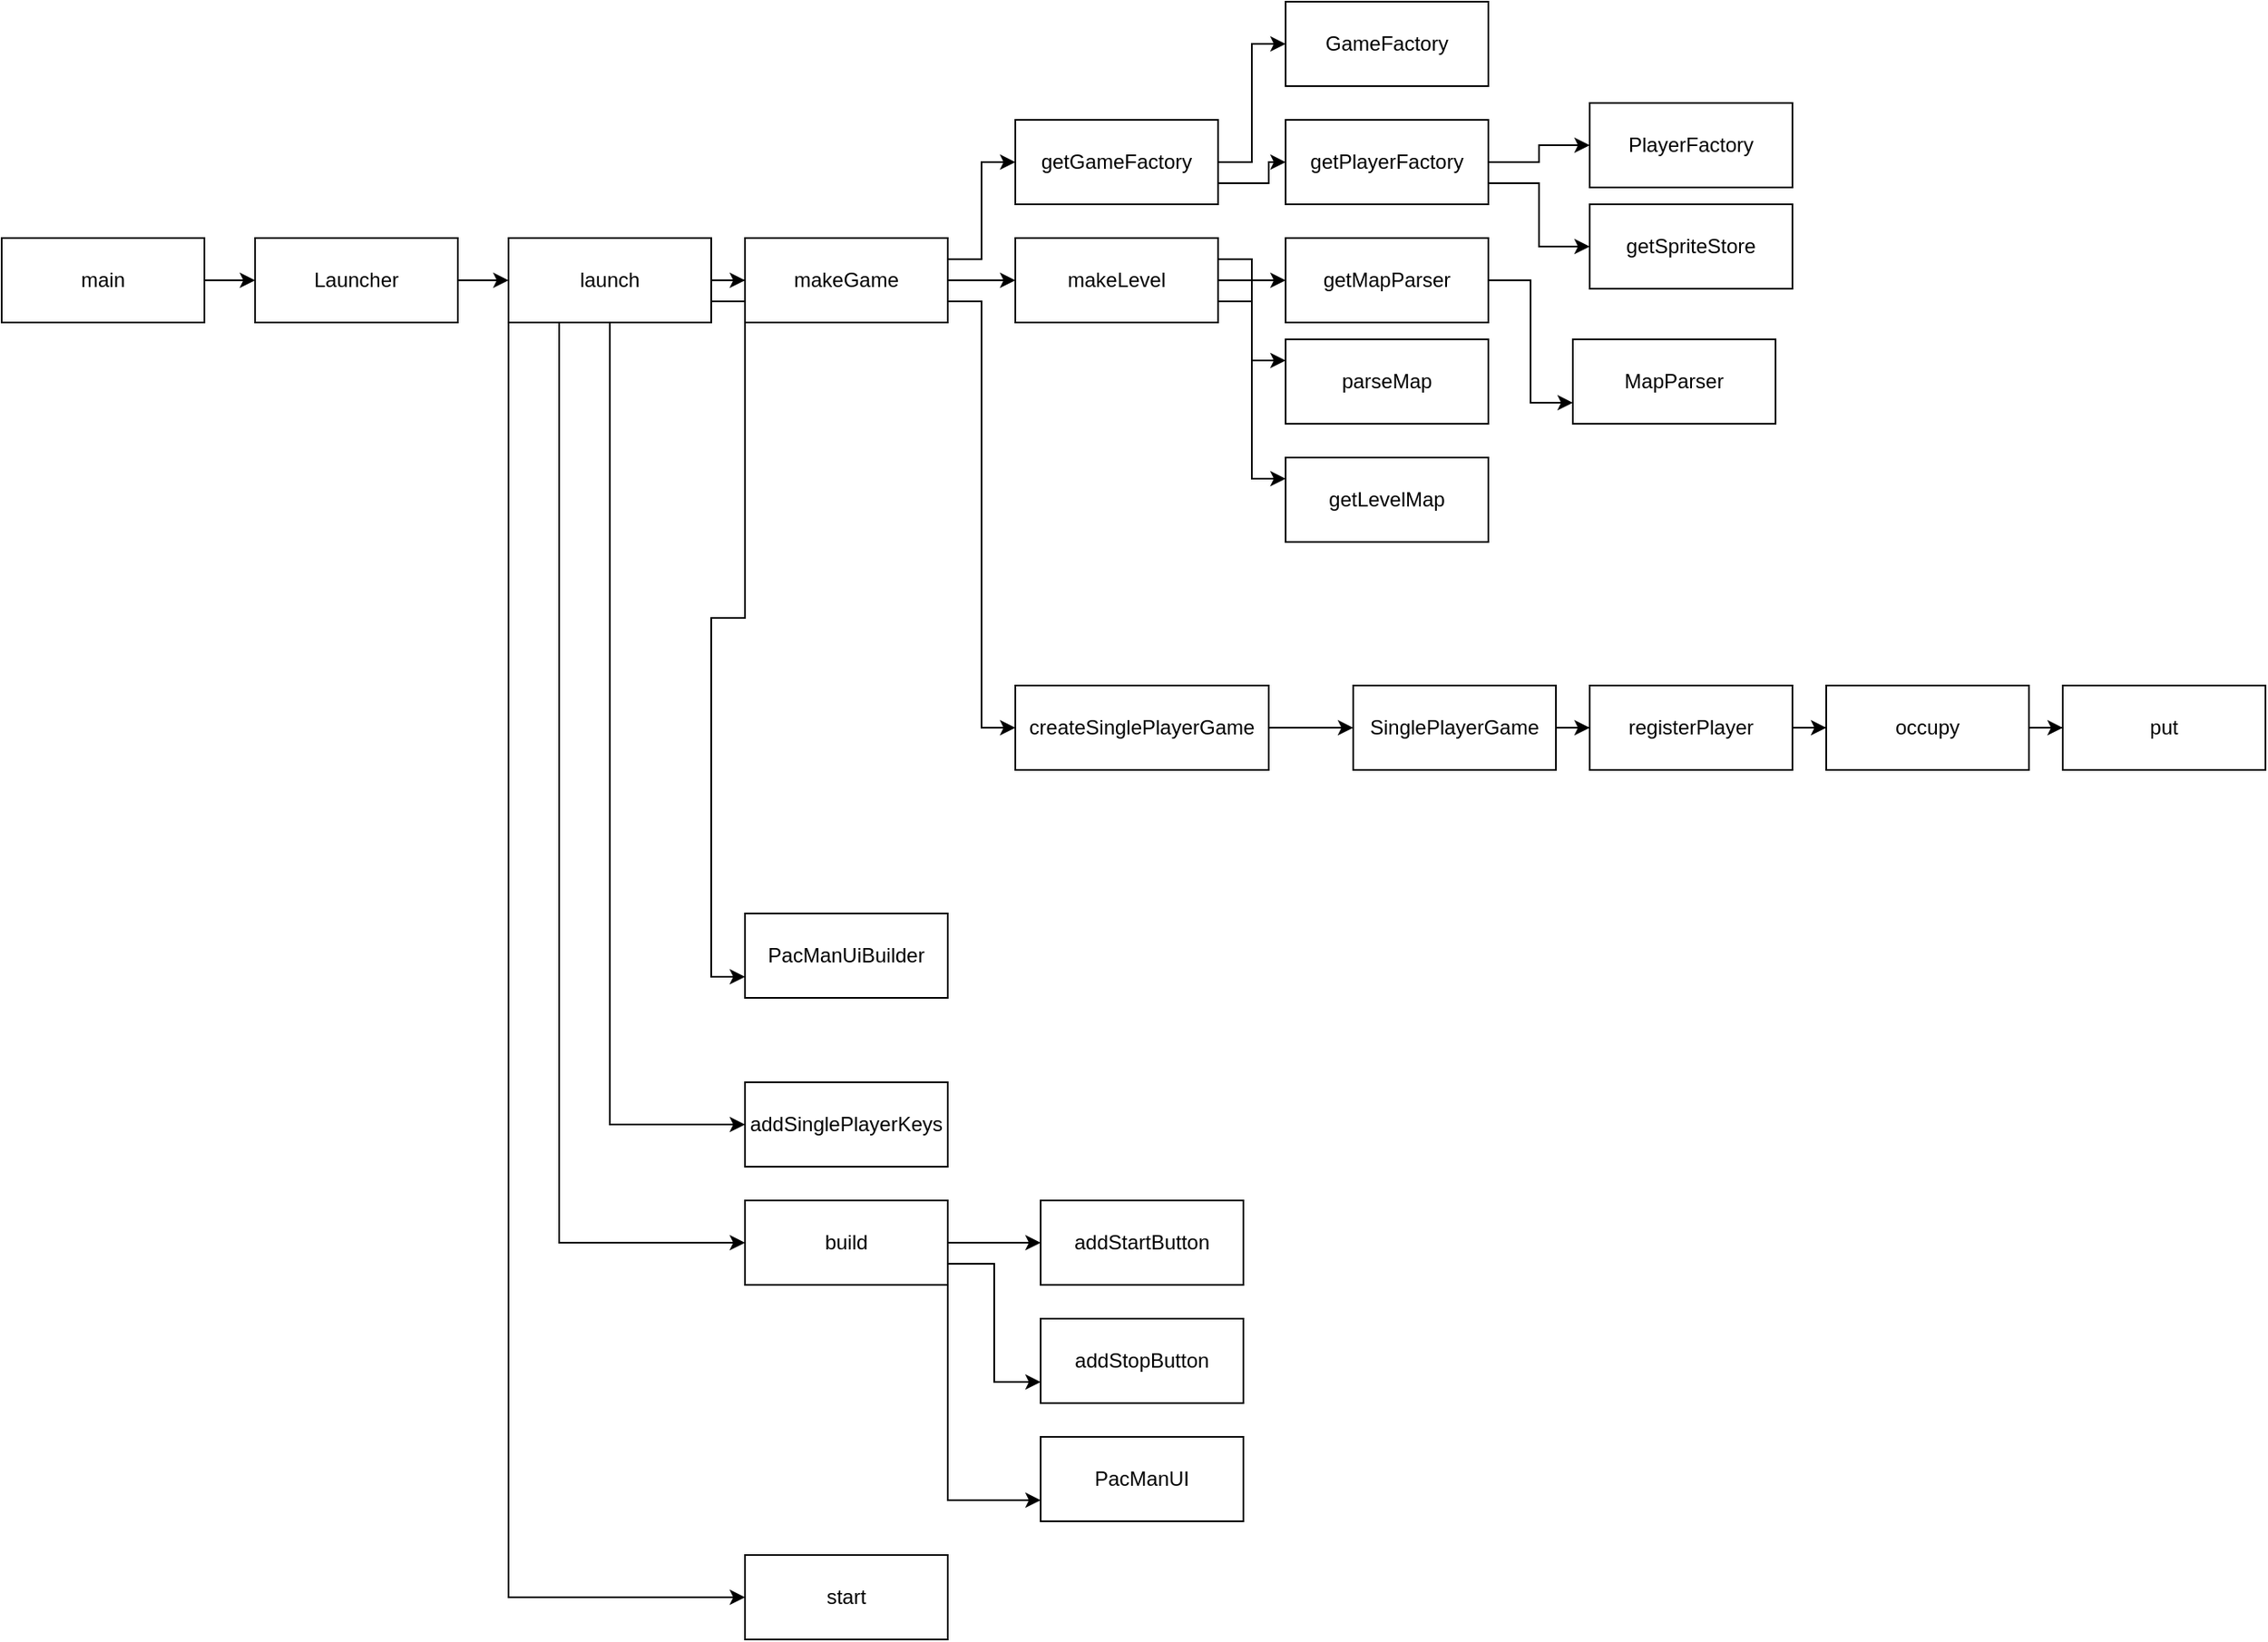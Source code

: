<mxfile version="15.4.3" type="github"><diagram id="NQ5BeBJea1y2FB-HBgh2" name="Page-1"><mxGraphModel dx="3623" dy="1358" grid="1" gridSize="10" guides="1" tooltips="1" connect="1" arrows="1" fold="1" page="1" pageScale="1" pageWidth="827" pageHeight="1169" math="0" shadow="0"><root><mxCell id="0"/><mxCell id="1" parent="0"/><mxCell id="Sa7KEwoLnWyZTxiFJrGm-7" value="" style="edgeStyle=orthogonalEdgeStyle;rounded=0;orthogonalLoop=1;jettySize=auto;html=1;" edge="1" parent="1" source="iJehKvbpCsN3Sjvpq414-1" target="Sa7KEwoLnWyZTxiFJrGm-2"><mxGeometry relative="1" as="geometry"/></mxCell><mxCell id="iJehKvbpCsN3Sjvpq414-1" value="main" style="rounded=0;whiteSpace=wrap;html=1;" parent="1" vertex="1"><mxGeometry x="-80" y="270" width="120" height="50" as="geometry"/></mxCell><mxCell id="Sa7KEwoLnWyZTxiFJrGm-41" value="" style="edgeStyle=orthogonalEdgeStyle;rounded=0;orthogonalLoop=1;jettySize=auto;html=1;" edge="1" parent="1" source="Sa7KEwoLnWyZTxiFJrGm-2" target="Sa7KEwoLnWyZTxiFJrGm-39"><mxGeometry relative="1" as="geometry"/></mxCell><mxCell id="Sa7KEwoLnWyZTxiFJrGm-2" value="Launcher" style="rounded=0;whiteSpace=wrap;html=1;" vertex="1" parent="1"><mxGeometry x="70" y="270" width="120" height="50" as="geometry"/></mxCell><mxCell id="Sa7KEwoLnWyZTxiFJrGm-9" value="" style="edgeStyle=orthogonalEdgeStyle;rounded=0;orthogonalLoop=1;jettySize=auto;html=1;" edge="1" parent="1" source="Sa7KEwoLnWyZTxiFJrGm-3" target="Sa7KEwoLnWyZTxiFJrGm-5"><mxGeometry relative="1" as="geometry"/></mxCell><mxCell id="Sa7KEwoLnWyZTxiFJrGm-10" style="edgeStyle=orthogonalEdgeStyle;rounded=0;orthogonalLoop=1;jettySize=auto;html=1;exitX=1;exitY=0.25;exitDx=0;exitDy=0;entryX=0;entryY=0.5;entryDx=0;entryDy=0;" edge="1" parent="1" source="Sa7KEwoLnWyZTxiFJrGm-3" target="Sa7KEwoLnWyZTxiFJrGm-4"><mxGeometry relative="1" as="geometry"/></mxCell><mxCell id="Sa7KEwoLnWyZTxiFJrGm-11" style="edgeStyle=orthogonalEdgeStyle;rounded=0;orthogonalLoop=1;jettySize=auto;html=1;exitX=1;exitY=0.75;exitDx=0;exitDy=0;entryX=0;entryY=0.5;entryDx=0;entryDy=0;" edge="1" parent="1" source="Sa7KEwoLnWyZTxiFJrGm-3" target="Sa7KEwoLnWyZTxiFJrGm-6"><mxGeometry relative="1" as="geometry"/></mxCell><mxCell id="Sa7KEwoLnWyZTxiFJrGm-3" value="makeGame" style="rounded=0;whiteSpace=wrap;html=1;" vertex="1" parent="1"><mxGeometry x="360" y="270" width="120" height="50" as="geometry"/></mxCell><mxCell id="Sa7KEwoLnWyZTxiFJrGm-17" style="edgeStyle=orthogonalEdgeStyle;rounded=0;orthogonalLoop=1;jettySize=auto;html=1;exitX=1;exitY=0.5;exitDx=0;exitDy=0;entryX=0;entryY=0.5;entryDx=0;entryDy=0;" edge="1" parent="1" source="Sa7KEwoLnWyZTxiFJrGm-4" target="Sa7KEwoLnWyZTxiFJrGm-12"><mxGeometry relative="1" as="geometry"/></mxCell><mxCell id="Sa7KEwoLnWyZTxiFJrGm-18" style="edgeStyle=orthogonalEdgeStyle;rounded=0;orthogonalLoop=1;jettySize=auto;html=1;exitX=1;exitY=0.75;exitDx=0;exitDy=0;entryX=0;entryY=0.5;entryDx=0;entryDy=0;" edge="1" parent="1" source="Sa7KEwoLnWyZTxiFJrGm-4" target="Sa7KEwoLnWyZTxiFJrGm-14"><mxGeometry relative="1" as="geometry"><Array as="points"><mxPoint x="670" y="238"/><mxPoint x="670" y="225"/></Array></mxGeometry></mxCell><mxCell id="Sa7KEwoLnWyZTxiFJrGm-4" value="getGameFactory" style="rounded=0;whiteSpace=wrap;html=1;" vertex="1" parent="1"><mxGeometry x="520" y="200" width="120" height="50" as="geometry"/></mxCell><mxCell id="Sa7KEwoLnWyZTxiFJrGm-27" style="edgeStyle=orthogonalEdgeStyle;rounded=0;orthogonalLoop=1;jettySize=auto;html=1;exitX=1;exitY=0.5;exitDx=0;exitDy=0;entryX=0;entryY=0.5;entryDx=0;entryDy=0;" edge="1" parent="1" source="Sa7KEwoLnWyZTxiFJrGm-5" target="Sa7KEwoLnWyZTxiFJrGm-21"><mxGeometry relative="1" as="geometry"/></mxCell><mxCell id="Sa7KEwoLnWyZTxiFJrGm-28" style="edgeStyle=orthogonalEdgeStyle;rounded=0;orthogonalLoop=1;jettySize=auto;html=1;exitX=1;exitY=0.75;exitDx=0;exitDy=0;entryX=0;entryY=0.25;entryDx=0;entryDy=0;" edge="1" parent="1" source="Sa7KEwoLnWyZTxiFJrGm-5" target="Sa7KEwoLnWyZTxiFJrGm-22"><mxGeometry relative="1" as="geometry"/></mxCell><mxCell id="Sa7KEwoLnWyZTxiFJrGm-29" style="edgeStyle=orthogonalEdgeStyle;rounded=0;orthogonalLoop=1;jettySize=auto;html=1;exitX=1;exitY=0.25;exitDx=0;exitDy=0;entryX=0;entryY=0.25;entryDx=0;entryDy=0;" edge="1" parent="1" source="Sa7KEwoLnWyZTxiFJrGm-5" target="Sa7KEwoLnWyZTxiFJrGm-23"><mxGeometry relative="1" as="geometry"/></mxCell><mxCell id="Sa7KEwoLnWyZTxiFJrGm-5" value="makeLevel" style="rounded=0;whiteSpace=wrap;html=1;" vertex="1" parent="1"><mxGeometry x="520" y="270" width="120" height="50" as="geometry"/></mxCell><mxCell id="Sa7KEwoLnWyZTxiFJrGm-31" value="" style="edgeStyle=orthogonalEdgeStyle;rounded=0;orthogonalLoop=1;jettySize=auto;html=1;" edge="1" parent="1" source="Sa7KEwoLnWyZTxiFJrGm-6" target="Sa7KEwoLnWyZTxiFJrGm-30"><mxGeometry relative="1" as="geometry"/></mxCell><mxCell id="Sa7KEwoLnWyZTxiFJrGm-6" value="createSinglePlayerGame" style="rounded=0;whiteSpace=wrap;html=1;" vertex="1" parent="1"><mxGeometry x="520" y="535" width="150" height="50" as="geometry"/></mxCell><mxCell id="Sa7KEwoLnWyZTxiFJrGm-12" value="GameFactory" style="rounded=0;whiteSpace=wrap;html=1;" vertex="1" parent="1"><mxGeometry x="680" y="130" width="120" height="50" as="geometry"/></mxCell><mxCell id="Sa7KEwoLnWyZTxiFJrGm-19" style="edgeStyle=orthogonalEdgeStyle;rounded=0;orthogonalLoop=1;jettySize=auto;html=1;entryX=0;entryY=0.5;entryDx=0;entryDy=0;" edge="1" parent="1" source="Sa7KEwoLnWyZTxiFJrGm-14" target="Sa7KEwoLnWyZTxiFJrGm-15"><mxGeometry relative="1" as="geometry"/></mxCell><mxCell id="Sa7KEwoLnWyZTxiFJrGm-20" style="edgeStyle=orthogonalEdgeStyle;rounded=0;orthogonalLoop=1;jettySize=auto;html=1;exitX=1;exitY=0.75;exitDx=0;exitDy=0;entryX=0;entryY=0.5;entryDx=0;entryDy=0;" edge="1" parent="1" source="Sa7KEwoLnWyZTxiFJrGm-14" target="Sa7KEwoLnWyZTxiFJrGm-16"><mxGeometry relative="1" as="geometry"/></mxCell><mxCell id="Sa7KEwoLnWyZTxiFJrGm-14" value="getPlayerFactory" style="rounded=0;whiteSpace=wrap;html=1;" vertex="1" parent="1"><mxGeometry x="680" y="200" width="120" height="50" as="geometry"/></mxCell><mxCell id="Sa7KEwoLnWyZTxiFJrGm-15" value="PlayerFactory" style="rounded=0;whiteSpace=wrap;html=1;" vertex="1" parent="1"><mxGeometry x="860" y="190" width="120" height="50" as="geometry"/></mxCell><mxCell id="Sa7KEwoLnWyZTxiFJrGm-16" value="getSpriteStore" style="rounded=0;whiteSpace=wrap;html=1;" vertex="1" parent="1"><mxGeometry x="860" y="250" width="120" height="50" as="geometry"/></mxCell><mxCell id="Sa7KEwoLnWyZTxiFJrGm-25" style="edgeStyle=orthogonalEdgeStyle;rounded=0;orthogonalLoop=1;jettySize=auto;html=1;exitX=1;exitY=0.5;exitDx=0;exitDy=0;entryX=0;entryY=0.75;entryDx=0;entryDy=0;" edge="1" parent="1" source="Sa7KEwoLnWyZTxiFJrGm-21" target="Sa7KEwoLnWyZTxiFJrGm-24"><mxGeometry relative="1" as="geometry"/></mxCell><mxCell id="Sa7KEwoLnWyZTxiFJrGm-21" value="getMapParser" style="rounded=0;whiteSpace=wrap;html=1;" vertex="1" parent="1"><mxGeometry x="680" y="270" width="120" height="50" as="geometry"/></mxCell><mxCell id="Sa7KEwoLnWyZTxiFJrGm-22" value="parseMap" style="rounded=0;whiteSpace=wrap;html=1;" vertex="1" parent="1"><mxGeometry x="680" y="330" width="120" height="50" as="geometry"/></mxCell><mxCell id="Sa7KEwoLnWyZTxiFJrGm-23" value="getLevelMap" style="rounded=0;whiteSpace=wrap;html=1;" vertex="1" parent="1"><mxGeometry x="680" y="400" width="120" height="50" as="geometry"/></mxCell><mxCell id="Sa7KEwoLnWyZTxiFJrGm-24" value="MapParser" style="rounded=0;whiteSpace=wrap;html=1;" vertex="1" parent="1"><mxGeometry x="850" y="330" width="120" height="50" as="geometry"/></mxCell><mxCell id="Sa7KEwoLnWyZTxiFJrGm-33" value="" style="edgeStyle=orthogonalEdgeStyle;rounded=0;orthogonalLoop=1;jettySize=auto;html=1;" edge="1" parent="1" source="Sa7KEwoLnWyZTxiFJrGm-30" target="Sa7KEwoLnWyZTxiFJrGm-32"><mxGeometry relative="1" as="geometry"/></mxCell><mxCell id="Sa7KEwoLnWyZTxiFJrGm-30" value="SinglePlayerGame" style="rounded=0;whiteSpace=wrap;html=1;" vertex="1" parent="1"><mxGeometry x="720" y="535" width="120" height="50" as="geometry"/></mxCell><mxCell id="Sa7KEwoLnWyZTxiFJrGm-35" value="" style="edgeStyle=orthogonalEdgeStyle;rounded=0;orthogonalLoop=1;jettySize=auto;html=1;" edge="1" parent="1" source="Sa7KEwoLnWyZTxiFJrGm-32" target="Sa7KEwoLnWyZTxiFJrGm-34"><mxGeometry relative="1" as="geometry"/></mxCell><mxCell id="Sa7KEwoLnWyZTxiFJrGm-32" value="registerPlayer" style="rounded=0;whiteSpace=wrap;html=1;" vertex="1" parent="1"><mxGeometry x="860" y="535" width="120" height="50" as="geometry"/></mxCell><mxCell id="Sa7KEwoLnWyZTxiFJrGm-37" value="" style="edgeStyle=orthogonalEdgeStyle;rounded=0;orthogonalLoop=1;jettySize=auto;html=1;" edge="1" parent="1" source="Sa7KEwoLnWyZTxiFJrGm-34" target="Sa7KEwoLnWyZTxiFJrGm-36"><mxGeometry relative="1" as="geometry"/></mxCell><mxCell id="Sa7KEwoLnWyZTxiFJrGm-34" value="occupy" style="rounded=0;whiteSpace=wrap;html=1;" vertex="1" parent="1"><mxGeometry x="1000" y="535" width="120" height="50" as="geometry"/></mxCell><mxCell id="Sa7KEwoLnWyZTxiFJrGm-36" value="put" style="rounded=0;whiteSpace=wrap;html=1;" vertex="1" parent="1"><mxGeometry x="1140" y="535" width="120" height="50" as="geometry"/></mxCell><mxCell id="Sa7KEwoLnWyZTxiFJrGm-38" value="PacManUiBuilder" style="rounded=0;whiteSpace=wrap;html=1;" vertex="1" parent="1"><mxGeometry x="360" y="670" width="120" height="50" as="geometry"/></mxCell><mxCell id="Sa7KEwoLnWyZTxiFJrGm-42" value="" style="edgeStyle=orthogonalEdgeStyle;rounded=0;orthogonalLoop=1;jettySize=auto;html=1;" edge="1" parent="1" source="Sa7KEwoLnWyZTxiFJrGm-39" target="Sa7KEwoLnWyZTxiFJrGm-3"><mxGeometry relative="1" as="geometry"/></mxCell><mxCell id="Sa7KEwoLnWyZTxiFJrGm-44" style="edgeStyle=orthogonalEdgeStyle;rounded=0;orthogonalLoop=1;jettySize=auto;html=1;exitX=1;exitY=0.75;exitDx=0;exitDy=0;entryX=0;entryY=0.75;entryDx=0;entryDy=0;" edge="1" parent="1" source="Sa7KEwoLnWyZTxiFJrGm-39" target="Sa7KEwoLnWyZTxiFJrGm-38"><mxGeometry relative="1" as="geometry"/></mxCell><mxCell id="Sa7KEwoLnWyZTxiFJrGm-46" style="edgeStyle=orthogonalEdgeStyle;rounded=0;orthogonalLoop=1;jettySize=auto;html=1;exitX=0.5;exitY=1;exitDx=0;exitDy=0;entryX=0;entryY=0.5;entryDx=0;entryDy=0;" edge="1" parent="1" source="Sa7KEwoLnWyZTxiFJrGm-39" target="Sa7KEwoLnWyZTxiFJrGm-45"><mxGeometry relative="1" as="geometry"/></mxCell><mxCell id="Sa7KEwoLnWyZTxiFJrGm-48" style="edgeStyle=orthogonalEdgeStyle;rounded=0;orthogonalLoop=1;jettySize=auto;html=1;exitX=0.25;exitY=1;exitDx=0;exitDy=0;entryX=0;entryY=0.5;entryDx=0;entryDy=0;" edge="1" parent="1" source="Sa7KEwoLnWyZTxiFJrGm-39" target="Sa7KEwoLnWyZTxiFJrGm-47"><mxGeometry relative="1" as="geometry"/></mxCell><mxCell id="Sa7KEwoLnWyZTxiFJrGm-56" style="edgeStyle=orthogonalEdgeStyle;rounded=0;orthogonalLoop=1;jettySize=auto;html=1;exitX=0;exitY=1;exitDx=0;exitDy=0;entryX=0;entryY=0.5;entryDx=0;entryDy=0;" edge="1" parent="1" source="Sa7KEwoLnWyZTxiFJrGm-39" target="Sa7KEwoLnWyZTxiFJrGm-55"><mxGeometry relative="1" as="geometry"/></mxCell><mxCell id="Sa7KEwoLnWyZTxiFJrGm-39" value="launch" style="rounded=0;whiteSpace=wrap;html=1;" vertex="1" parent="1"><mxGeometry x="220" y="270" width="120" height="50" as="geometry"/></mxCell><mxCell id="Sa7KEwoLnWyZTxiFJrGm-45" value="addSinglePlayerKeys" style="rounded=0;whiteSpace=wrap;html=1;" vertex="1" parent="1"><mxGeometry x="360" y="770" width="120" height="50" as="geometry"/></mxCell><mxCell id="Sa7KEwoLnWyZTxiFJrGm-51" value="" style="edgeStyle=orthogonalEdgeStyle;rounded=0;orthogonalLoop=1;jettySize=auto;html=1;" edge="1" parent="1" source="Sa7KEwoLnWyZTxiFJrGm-47" target="Sa7KEwoLnWyZTxiFJrGm-49"><mxGeometry relative="1" as="geometry"/></mxCell><mxCell id="Sa7KEwoLnWyZTxiFJrGm-52" style="edgeStyle=orthogonalEdgeStyle;rounded=0;orthogonalLoop=1;jettySize=auto;html=1;exitX=1;exitY=0.75;exitDx=0;exitDy=0;entryX=0;entryY=0.75;entryDx=0;entryDy=0;" edge="1" parent="1" source="Sa7KEwoLnWyZTxiFJrGm-47" target="Sa7KEwoLnWyZTxiFJrGm-50"><mxGeometry relative="1" as="geometry"/></mxCell><mxCell id="Sa7KEwoLnWyZTxiFJrGm-54" style="edgeStyle=orthogonalEdgeStyle;rounded=0;orthogonalLoop=1;jettySize=auto;html=1;exitX=1;exitY=1;exitDx=0;exitDy=0;entryX=0;entryY=0.75;entryDx=0;entryDy=0;" edge="1" parent="1" source="Sa7KEwoLnWyZTxiFJrGm-47" target="Sa7KEwoLnWyZTxiFJrGm-53"><mxGeometry relative="1" as="geometry"/></mxCell><mxCell id="Sa7KEwoLnWyZTxiFJrGm-47" value="build" style="rounded=0;whiteSpace=wrap;html=1;" vertex="1" parent="1"><mxGeometry x="360" y="840" width="120" height="50" as="geometry"/></mxCell><mxCell id="Sa7KEwoLnWyZTxiFJrGm-49" value="addStartButton" style="rounded=0;whiteSpace=wrap;html=1;" vertex="1" parent="1"><mxGeometry x="535" y="840" width="120" height="50" as="geometry"/></mxCell><mxCell id="Sa7KEwoLnWyZTxiFJrGm-50" value="addStopButton" style="rounded=0;whiteSpace=wrap;html=1;" vertex="1" parent="1"><mxGeometry x="535" y="910" width="120" height="50" as="geometry"/></mxCell><mxCell id="Sa7KEwoLnWyZTxiFJrGm-53" value="PacManUI" style="rounded=0;whiteSpace=wrap;html=1;" vertex="1" parent="1"><mxGeometry x="535" y="980" width="120" height="50" as="geometry"/></mxCell><mxCell id="Sa7KEwoLnWyZTxiFJrGm-55" value="start" style="rounded=0;whiteSpace=wrap;html=1;" vertex="1" parent="1"><mxGeometry x="360" y="1050" width="120" height="50" as="geometry"/></mxCell></root></mxGraphModel></diagram></mxfile>